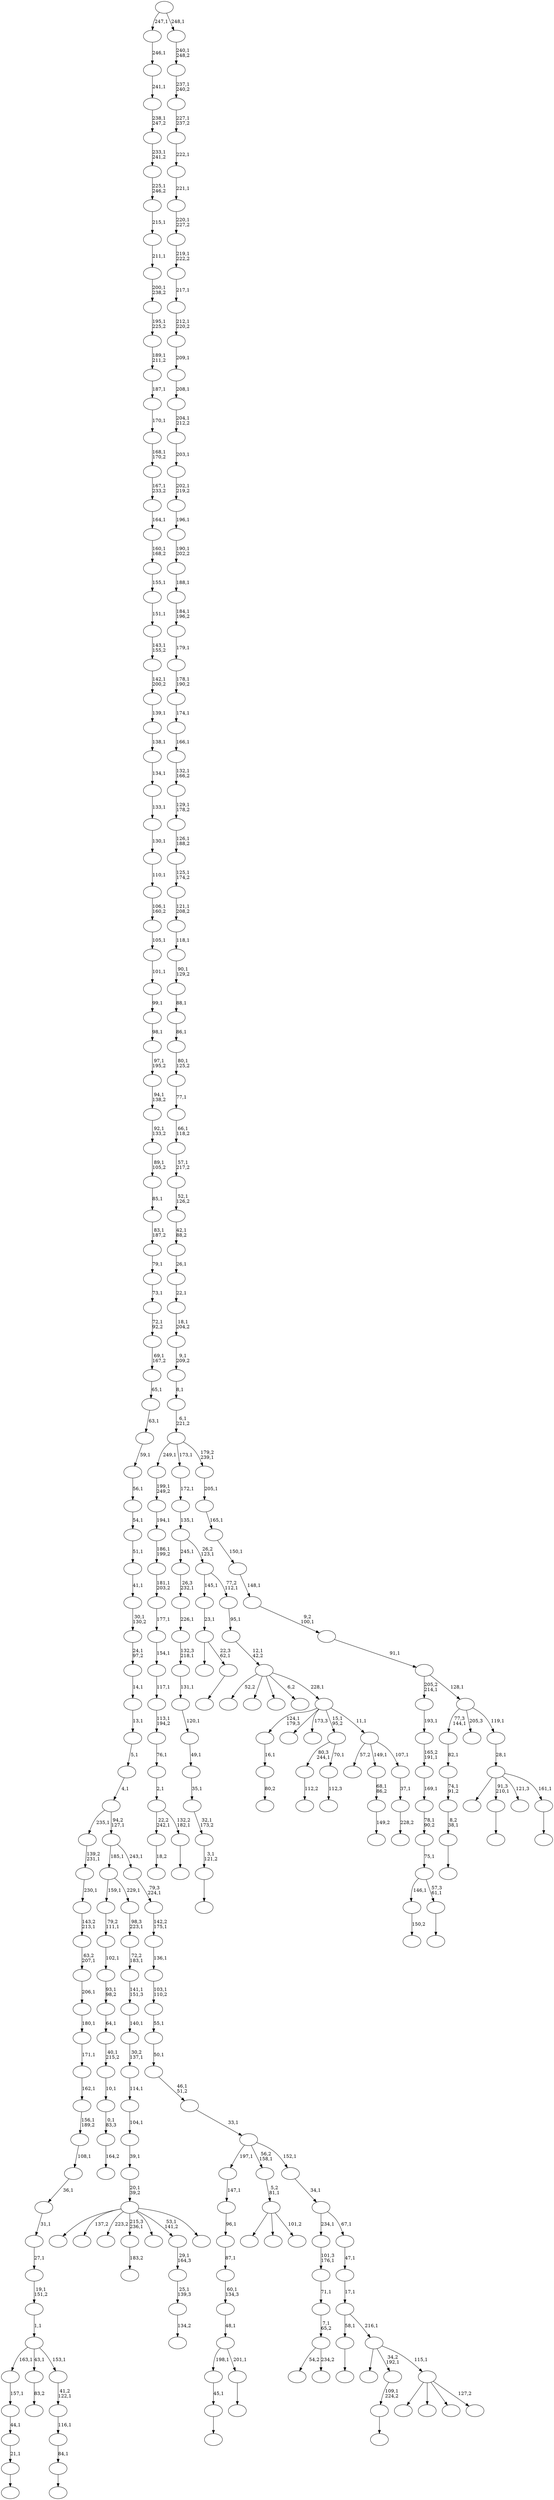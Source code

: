 digraph T {
	300 [label=""]
	299 [label=""]
	298 [label=""]
	297 [label=""]
	296 [label=""]
	295 [label=""]
	294 [label=""]
	293 [label=""]
	292 [label=""]
	291 [label=""]
	290 [label=""]
	289 [label=""]
	288 [label=""]
	287 [label=""]
	286 [label=""]
	285 [label=""]
	284 [label=""]
	283 [label=""]
	282 [label=""]
	281 [label=""]
	280 [label=""]
	279 [label=""]
	278 [label=""]
	277 [label=""]
	276 [label=""]
	275 [label=""]
	274 [label=""]
	273 [label=""]
	272 [label=""]
	271 [label=""]
	270 [label=""]
	269 [label=""]
	268 [label=""]
	267 [label=""]
	266 [label=""]
	265 [label=""]
	264 [label=""]
	263 [label=""]
	262 [label=""]
	261 [label=""]
	260 [label=""]
	259 [label=""]
	258 [label=""]
	257 [label=""]
	256 [label=""]
	255 [label=""]
	254 [label=""]
	253 [label=""]
	252 [label=""]
	251 [label=""]
	250 [label=""]
	249 [label=""]
	248 [label=""]
	247 [label=""]
	246 [label=""]
	245 [label=""]
	244 [label=""]
	243 [label=""]
	242 [label=""]
	241 [label=""]
	240 [label=""]
	239 [label=""]
	238 [label=""]
	237 [label=""]
	236 [label=""]
	235 [label=""]
	234 [label=""]
	233 [label=""]
	232 [label=""]
	231 [label=""]
	230 [label=""]
	229 [label=""]
	228 [label=""]
	227 [label=""]
	226 [label=""]
	225 [label=""]
	224 [label=""]
	223 [label=""]
	222 [label=""]
	221 [label=""]
	220 [label=""]
	219 [label=""]
	218 [label=""]
	217 [label=""]
	216 [label=""]
	215 [label=""]
	214 [label=""]
	213 [label=""]
	212 [label=""]
	211 [label=""]
	210 [label=""]
	209 [label=""]
	208 [label=""]
	207 [label=""]
	206 [label=""]
	205 [label=""]
	204 [label=""]
	203 [label=""]
	202 [label=""]
	201 [label=""]
	200 [label=""]
	199 [label=""]
	198 [label=""]
	197 [label=""]
	196 [label=""]
	195 [label=""]
	194 [label=""]
	193 [label=""]
	192 [label=""]
	191 [label=""]
	190 [label=""]
	189 [label=""]
	188 [label=""]
	187 [label=""]
	186 [label=""]
	185 [label=""]
	184 [label=""]
	183 [label=""]
	182 [label=""]
	181 [label=""]
	180 [label=""]
	179 [label=""]
	178 [label=""]
	177 [label=""]
	176 [label=""]
	175 [label=""]
	174 [label=""]
	173 [label=""]
	172 [label=""]
	171 [label=""]
	170 [label=""]
	169 [label=""]
	168 [label=""]
	167 [label=""]
	166 [label=""]
	165 [label=""]
	164 [label=""]
	163 [label=""]
	162 [label=""]
	161 [label=""]
	160 [label=""]
	159 [label=""]
	158 [label=""]
	157 [label=""]
	156 [label=""]
	155 [label=""]
	154 [label=""]
	153 [label=""]
	152 [label=""]
	151 [label=""]
	150 [label=""]
	149 [label=""]
	148 [label=""]
	147 [label=""]
	146 [label=""]
	145 [label=""]
	144 [label=""]
	143 [label=""]
	142 [label=""]
	141 [label=""]
	140 [label=""]
	139 [label=""]
	138 [label=""]
	137 [label=""]
	136 [label=""]
	135 [label=""]
	134 [label=""]
	133 [label=""]
	132 [label=""]
	131 [label=""]
	130 [label=""]
	129 [label=""]
	128 [label=""]
	127 [label=""]
	126 [label=""]
	125 [label=""]
	124 [label=""]
	123 [label=""]
	122 [label=""]
	121 [label=""]
	120 [label=""]
	119 [label=""]
	118 [label=""]
	117 [label=""]
	116 [label=""]
	115 [label=""]
	114 [label=""]
	113 [label=""]
	112 [label=""]
	111 [label=""]
	110 [label=""]
	109 [label=""]
	108 [label=""]
	107 [label=""]
	106 [label=""]
	105 [label=""]
	104 [label=""]
	103 [label=""]
	102 [label=""]
	101 [label=""]
	100 [label=""]
	99 [label=""]
	98 [label=""]
	97 [label=""]
	96 [label=""]
	95 [label=""]
	94 [label=""]
	93 [label=""]
	92 [label=""]
	91 [label=""]
	90 [label=""]
	89 [label=""]
	88 [label=""]
	87 [label=""]
	86 [label=""]
	85 [label=""]
	84 [label=""]
	83 [label=""]
	82 [label=""]
	81 [label=""]
	80 [label=""]
	79 [label=""]
	78 [label=""]
	77 [label=""]
	76 [label=""]
	75 [label=""]
	74 [label=""]
	73 [label=""]
	72 [label=""]
	71 [label=""]
	70 [label=""]
	69 [label=""]
	68 [label=""]
	67 [label=""]
	66 [label=""]
	65 [label=""]
	64 [label=""]
	63 [label=""]
	62 [label=""]
	61 [label=""]
	60 [label=""]
	59 [label=""]
	58 [label=""]
	57 [label=""]
	56 [label=""]
	55 [label=""]
	54 [label=""]
	53 [label=""]
	52 [label=""]
	51 [label=""]
	50 [label=""]
	49 [label=""]
	48 [label=""]
	47 [label=""]
	46 [label=""]
	45 [label=""]
	44 [label=""]
	43 [label=""]
	42 [label=""]
	41 [label=""]
	40 [label=""]
	39 [label=""]
	38 [label=""]
	37 [label=""]
	36 [label=""]
	35 [label=""]
	34 [label=""]
	33 [label=""]
	32 [label=""]
	31 [label=""]
	30 [label=""]
	29 [label=""]
	28 [label=""]
	27 [label=""]
	26 [label=""]
	25 [label=""]
	24 [label=""]
	23 [label=""]
	22 [label=""]
	21 [label=""]
	20 [label=""]
	19 [label=""]
	18 [label=""]
	17 [label=""]
	16 [label=""]
	15 [label=""]
	14 [label=""]
	13 [label=""]
	12 [label=""]
	11 [label=""]
	10 [label=""]
	9 [label=""]
	8 [label=""]
	7 [label=""]
	6 [label=""]
	5 [label=""]
	4 [label=""]
	3 [label=""]
	2 [label=""]
	1 [label=""]
	0 [label=""]
	294 -> 295 [label=""]
	293 -> 294 [label="45,1"]
	291 -> 292 [label=""]
	290 -> 291 [label="21,1"]
	289 -> 290 [label="44,1"]
	288 -> 289 [label="157,1"]
	286 -> 287 [label="150,2"]
	283 -> 284 [label="80,2"]
	282 -> 283 [label="16,1"]
	276 -> 277 [label="18,2"]
	273 -> 274 [label=""]
	272 -> 276 [label="22,2\n242,1"]
	272 -> 273 [label="132,2\n182,1"]
	271 -> 272 [label="2,1"]
	270 -> 271 [label="76,1"]
	269 -> 270 [label="113,1\n194,2"]
	268 -> 269 [label="117,1"]
	267 -> 268 [label="154,1"]
	266 -> 267 [label="177,1"]
	265 -> 266 [label="181,1\n203,2"]
	264 -> 265 [label="186,1\n199,2"]
	263 -> 264 [label="194,1"]
	262 -> 263 [label="199,1\n249,2"]
	258 -> 259 [label="183,2"]
	256 -> 257 [label=""]
	255 -> 293 [label="198,1"]
	255 -> 256 [label="201,1"]
	254 -> 255 [label="48,1"]
	253 -> 254 [label="60,1\n134,3"]
	252 -> 253 [label="87,1"]
	251 -> 252 [label="96,1"]
	250 -> 251 [label="147,1"]
	248 -> 249 [label="164,2"]
	247 -> 248 [label="0,1\n83,3"]
	246 -> 247 [label="10,1"]
	245 -> 246 [label="40,1\n215,2"]
	244 -> 245 [label="64,1"]
	243 -> 244 [label="93,1\n98,2"]
	242 -> 243 [label="102,1"]
	241 -> 242 [label="79,2\n111,1"]
	239 -> 240 [label=""]
	235 -> 236 [label="112,2"]
	233 -> 234 [label=""]
	232 -> 281 [label=""]
	232 -> 233 [label="22,3\n62,1"]
	231 -> 232 [label="23,1"]
	229 -> 230 [label=""]
	228 -> 229 [label="3,1\n121,2"]
	227 -> 228 [label="32,1\n173,2"]
	226 -> 227 [label="35,1"]
	225 -> 226 [label="49,1"]
	224 -> 225 [label="120,1"]
	223 -> 224 [label="131,1"]
	222 -> 223 [label="132,3\n218,1"]
	221 -> 222 [label="226,1"]
	220 -> 221 [label="26,3\n232,1"]
	218 -> 297 [label=""]
	218 -> 275 [label=""]
	218 -> 219 [label="101,2"]
	217 -> 218 [label="5,2\n81,1"]
	213 -> 296 [label="54,2"]
	213 -> 214 [label="234,2"]
	212 -> 213 [label="7,1\n65,2"]
	211 -> 212 [label="71,1"]
	210 -> 211 [label="101,3\n176,1"]
	208 -> 209 [label="134,2"]
	207 -> 208 [label="25,1\n139,3"]
	206 -> 207 [label="29,1\n164,3"]
	204 -> 205 [label="83,2"]
	202 -> 203 [label=""]
	201 -> 202 [label="8,2\n38,1"]
	200 -> 201 [label="74,1\n91,2"]
	199 -> 200 [label="82,1"]
	194 -> 195 [label="112,3"]
	193 -> 235 [label="80,3\n244,1"]
	193 -> 194 [label="70,1"]
	190 -> 191 [label=""]
	189 -> 286 [label="146,1"]
	189 -> 190 [label="57,3\n61,1"]
	188 -> 189 [label="75,1"]
	187 -> 188 [label="78,1\n90,2"]
	186 -> 187 [label="169,1"]
	185 -> 186 [label="165,2\n191,1"]
	184 -> 185 [label="193,1"]
	182 -> 183 [label=""]
	181 -> 182 [label="84,1"]
	180 -> 181 [label="116,1"]
	179 -> 180 [label="41,2\n122,1"]
	178 -> 288 [label="163,1"]
	178 -> 204 [label="43,1"]
	178 -> 179 [label="153,1"]
	177 -> 178 [label="1,1"]
	176 -> 177 [label="19,1\n151,2"]
	175 -> 176 [label="27,1"]
	174 -> 175 [label="31,1"]
	173 -> 174 [label="36,1"]
	172 -> 173 [label="108,1"]
	171 -> 172 [label="156,1\n189,2"]
	170 -> 171 [label="162,1"]
	169 -> 170 [label="171,1"]
	168 -> 169 [label="180,1"]
	167 -> 168 [label="206,1"]
	166 -> 167 [label="63,2\n207,1"]
	165 -> 166 [label="143,2\n213,1"]
	164 -> 165 [label="230,1"]
	163 -> 164 [label="139,2\n231,1"]
	161 -> 162 [label="149,2"]
	160 -> 161 [label="68,1\n86,2"]
	158 -> 279 [label=""]
	158 -> 278 [label="137,2"]
	158 -> 260 [label="223,2"]
	158 -> 258 [label="215,3\n236,1"]
	158 -> 215 [label=""]
	158 -> 206 [label="53,1\n141,2"]
	158 -> 159 [label=""]
	157 -> 158 [label="20,1\n39,2"]
	156 -> 157 [label="39,1"]
	155 -> 156 [label="104,1"]
	154 -> 155 [label="114,1"]
	153 -> 154 [label="30,2\n137,1"]
	152 -> 153 [label="140,1"]
	151 -> 152 [label="141,1\n151,3"]
	150 -> 151 [label="72,2\n183,1"]
	149 -> 150 [label="98,3\n223,1"]
	148 -> 241 [label="159,1"]
	148 -> 149 [label="229,1"]
	146 -> 147 [label=""]
	145 -> 146 [label="109,1\n224,2"]
	143 -> 144 [label="228,2"]
	142 -> 143 [label="37,1"]
	141 -> 280 [label="57,2"]
	141 -> 160 [label="149,1"]
	141 -> 142 [label="107,1"]
	140 -> 282 [label="124,1\n179,3"]
	140 -> 261 [label=""]
	140 -> 237 [label="173,3"]
	140 -> 193 [label="15,1\n95,2"]
	140 -> 141 [label="11,1"]
	139 -> 300 [label="52,2"]
	139 -> 238 [label=""]
	139 -> 216 [label=""]
	139 -> 196 [label="6,2"]
	139 -> 140 [label="228,1"]
	138 -> 139 [label="12,1\n42,2"]
	137 -> 138 [label="95,1"]
	136 -> 231 [label="145,1"]
	136 -> 137 [label="77,2\n112,1"]
	135 -> 220 [label="245,1"]
	135 -> 136 [label="26,2\n123,1"]
	134 -> 135 [label="135,1"]
	133 -> 134 [label="172,1"]
	130 -> 131 [label=""]
	128 -> 299 [label=""]
	128 -> 192 [label=""]
	128 -> 132 [label=""]
	128 -> 129 [label="127,2"]
	127 -> 285 [label=""]
	127 -> 145 [label="34,2\n192,1"]
	127 -> 128 [label="115,1"]
	126 -> 130 [label="58,1"]
	126 -> 127 [label="216,1"]
	125 -> 126 [label="17,1"]
	124 -> 125 [label="47,1"]
	123 -> 210 [label="234,1"]
	123 -> 124 [label="67,1"]
	122 -> 123 [label="34,1"]
	121 -> 250 [label="197,1"]
	121 -> 217 [label="56,2\n158,1"]
	121 -> 122 [label="152,1"]
	120 -> 121 [label="33,1"]
	119 -> 120 [label="46,1\n51,2"]
	118 -> 119 [label="50,1"]
	117 -> 118 [label="55,1"]
	116 -> 117 [label="103,1\n110,2"]
	115 -> 116 [label="136,1"]
	114 -> 115 [label="142,2\n175,1"]
	113 -> 114 [label="79,3\n224,1"]
	112 -> 148 [label="185,1"]
	112 -> 113 [label="243,1"]
	111 -> 163 [label="235,1"]
	111 -> 112 [label="94,2\n127,1"]
	110 -> 111 [label="4,1"]
	109 -> 110 [label="5,1"]
	108 -> 109 [label="13,1"]
	107 -> 108 [label="14,1"]
	106 -> 107 [label="24,1\n97,2"]
	105 -> 106 [label="30,1\n130,2"]
	104 -> 105 [label="41,1"]
	103 -> 104 [label="51,1"]
	102 -> 103 [label="54,1"]
	101 -> 102 [label="56,1"]
	100 -> 101 [label="59,1"]
	99 -> 100 [label="63,1"]
	98 -> 99 [label="65,1"]
	97 -> 98 [label="69,1\n167,2"]
	96 -> 97 [label="72,1\n92,2"]
	95 -> 96 [label="73,1"]
	94 -> 95 [label="79,1"]
	93 -> 94 [label="83,1\n187,2"]
	92 -> 93 [label="85,1"]
	91 -> 92 [label="89,1\n105,2"]
	90 -> 91 [label="92,1\n133,2"]
	89 -> 90 [label="94,1\n138,2"]
	88 -> 89 [label="97,1\n195,2"]
	87 -> 88 [label="98,1"]
	86 -> 87 [label="99,1"]
	85 -> 86 [label="101,1"]
	84 -> 85 [label="105,1"]
	83 -> 84 [label="106,1\n160,2"]
	82 -> 83 [label="110,1"]
	81 -> 82 [label="130,1"]
	80 -> 81 [label="133,1"]
	79 -> 80 [label="134,1"]
	78 -> 79 [label="138,1"]
	77 -> 78 [label="139,1"]
	76 -> 77 [label="142,1\n200,2"]
	75 -> 76 [label="143,1\n155,2"]
	74 -> 75 [label="151,1"]
	73 -> 74 [label="155,1"]
	72 -> 73 [label="160,1\n168,2"]
	71 -> 72 [label="164,1"]
	70 -> 71 [label="167,1\n233,2"]
	69 -> 70 [label="168,1\n170,2"]
	68 -> 69 [label="170,1"]
	67 -> 68 [label="187,1"]
	66 -> 67 [label="189,1\n211,2"]
	65 -> 66 [label="195,1\n225,2"]
	64 -> 65 [label="200,1\n238,2"]
	63 -> 64 [label="211,1"]
	62 -> 63 [label="215,1"]
	61 -> 62 [label="225,1\n246,2"]
	60 -> 61 [label="233,1\n241,2"]
	59 -> 60 [label="238,1\n247,2"]
	58 -> 59 [label="241,1"]
	57 -> 58 [label="246,1"]
	55 -> 56 [label=""]
	54 -> 298 [label=""]
	54 -> 239 [label="91,3\n210,1"]
	54 -> 197 [label="121,3"]
	54 -> 55 [label="161,1"]
	53 -> 54 [label="28,1"]
	52 -> 199 [label="77,3\n144,1"]
	52 -> 198 [label="205,3"]
	52 -> 53 [label="119,1"]
	51 -> 184 [label="205,2\n214,1"]
	51 -> 52 [label="128,1"]
	50 -> 51 [label="91,1"]
	49 -> 50 [label="9,2\n100,1"]
	48 -> 49 [label="148,1"]
	47 -> 48 [label="150,1"]
	46 -> 47 [label="165,1"]
	45 -> 46 [label="205,1"]
	44 -> 262 [label="249,1"]
	44 -> 133 [label="173,1"]
	44 -> 45 [label="179,2\n239,1"]
	43 -> 44 [label="6,1\n221,2"]
	42 -> 43 [label="8,1"]
	41 -> 42 [label="9,1\n209,2"]
	40 -> 41 [label="18,1\n204,2"]
	39 -> 40 [label="22,1"]
	38 -> 39 [label="26,1"]
	37 -> 38 [label="42,1\n88,2"]
	36 -> 37 [label="52,1\n126,2"]
	35 -> 36 [label="57,1\n217,2"]
	34 -> 35 [label="66,1\n118,2"]
	33 -> 34 [label="77,1"]
	32 -> 33 [label="80,1\n125,2"]
	31 -> 32 [label="86,1"]
	30 -> 31 [label="88,1"]
	29 -> 30 [label="90,1\n129,2"]
	28 -> 29 [label="118,1"]
	27 -> 28 [label="121,1\n208,2"]
	26 -> 27 [label="125,1\n174,2"]
	25 -> 26 [label="126,1\n188,2"]
	24 -> 25 [label="129,1\n178,2"]
	23 -> 24 [label="132,1\n166,2"]
	22 -> 23 [label="166,1"]
	21 -> 22 [label="174,1"]
	20 -> 21 [label="178,1\n190,2"]
	19 -> 20 [label="179,1"]
	18 -> 19 [label="184,1\n196,2"]
	17 -> 18 [label="188,1"]
	16 -> 17 [label="190,1\n202,2"]
	15 -> 16 [label="196,1"]
	14 -> 15 [label="202,1\n219,2"]
	13 -> 14 [label="203,1"]
	12 -> 13 [label="204,1\n212,2"]
	11 -> 12 [label="208,1"]
	10 -> 11 [label="209,1"]
	9 -> 10 [label="212,1\n220,2"]
	8 -> 9 [label="217,1"]
	7 -> 8 [label="219,1\n222,2"]
	6 -> 7 [label="220,1\n227,2"]
	5 -> 6 [label="221,1"]
	4 -> 5 [label="222,1"]
	3 -> 4 [label="227,1\n237,2"]
	2 -> 3 [label="237,1\n240,2"]
	1 -> 2 [label="240,1\n248,2"]
	0 -> 57 [label="247,1"]
	0 -> 1 [label="248,1"]
}
